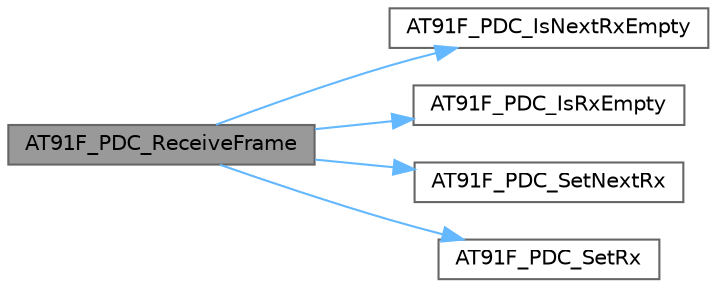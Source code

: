digraph "AT91F_PDC_ReceiveFrame"
{
 // LATEX_PDF_SIZE
  bgcolor="transparent";
  edge [fontname=Helvetica,fontsize=10,labelfontname=Helvetica,labelfontsize=10];
  node [fontname=Helvetica,fontsize=10,shape=box,height=0.2,width=0.4];
  rankdir="LR";
  Node1 [id="Node000001",label="AT91F_PDC_ReceiveFrame",height=0.2,width=0.4,color="gray40", fillcolor="grey60", style="filled", fontcolor="black",tooltip="Close PDC: disable TX and RX reset transfer descriptors."];
  Node1 -> Node2 [id="edge5_Node000001_Node000002",color="steelblue1",style="solid",tooltip=" "];
  Node2 [id="Node000002",label="AT91F_PDC_IsNextRxEmpty",height=0.2,width=0.4,color="grey40", fillcolor="white", style="filled",URL="$lib___a_t91_s_a_m7_x128_8h.html#ae073ed106e68b56986c7e7d1f54645c3",tooltip="Test if the next transfer descriptor has been moved to the current td."];
  Node1 -> Node3 [id="edge6_Node000001_Node000003",color="steelblue1",style="solid",tooltip=" "];
  Node3 [id="Node000003",label="AT91F_PDC_IsRxEmpty",height=0.2,width=0.4,color="grey40", fillcolor="white", style="filled",URL="$lib___a_t91_s_a_m7_x128_8h.html#a9d1c7d81accef655c0e89b2bc3a3bcca",tooltip="Test if the current transfer descriptor has been filled."];
  Node1 -> Node4 [id="edge7_Node000001_Node000004",color="steelblue1",style="solid",tooltip=" "];
  Node4 [id="Node000004",label="AT91F_PDC_SetNextRx",height=0.2,width=0.4,color="grey40", fillcolor="white", style="filled",URL="$lib___a_t91_s_a_m7_x128_8h.html#a90529726eb41ee44d45f3bb99923b2ef",tooltip="Set the next receive transfer descriptor."];
  Node1 -> Node5 [id="edge8_Node000001_Node000005",color="steelblue1",style="solid",tooltip=" "];
  Node5 [id="Node000005",label="AT91F_PDC_SetRx",height=0.2,width=0.4,color="grey40", fillcolor="white", style="filled",URL="$lib___a_t91_s_a_m7_x128_8h.html#af3a2086c959ae5ea3b73fcfc09bb46fb",tooltip="Set the receive transfer descriptor."];
}
